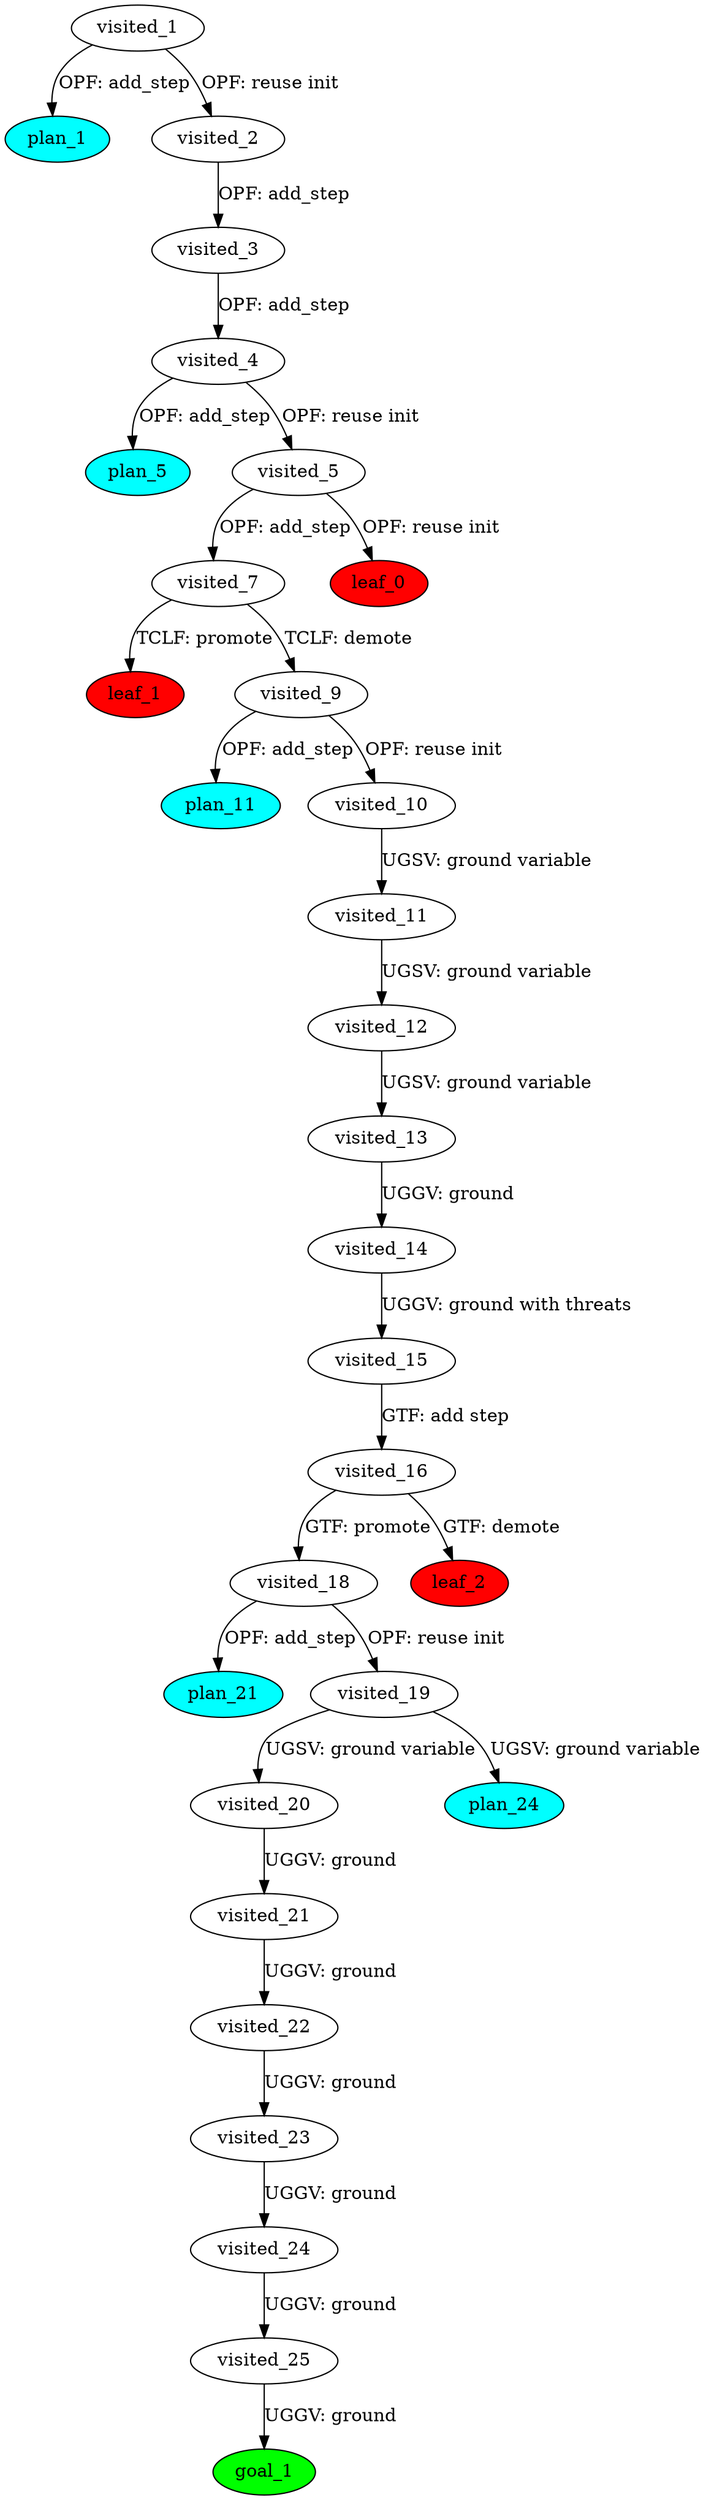digraph {
	"2812859a-1337-739e-8d4f-5d272c7f0b79" [label=plan_0 fillcolor=cyan style=filled]
	"2812859a-1337-739e-8d4f-5d272c7f0b79" [label=visited_1 fillcolor=white style=filled]
	"785299f4-175b-a98d-f814-01027de1bdfe" [label=plan_1 fillcolor=cyan style=filled]
	"2812859a-1337-739e-8d4f-5d272c7f0b79" -> "785299f4-175b-a98d-f814-01027de1bdfe" [label="OPF: add_step"]
	"d32e6dcd-83bc-9478-dd6a-c7b86778043b" [label=plan_2 fillcolor=cyan style=filled]
	"2812859a-1337-739e-8d4f-5d272c7f0b79" -> "d32e6dcd-83bc-9478-dd6a-c7b86778043b" [label="OPF: reuse init"]
	"d32e6dcd-83bc-9478-dd6a-c7b86778043b" [label=visited_2 fillcolor=white style=filled]
	"de8ede0b-a85c-6e4a-004b-6fabfcf56188" [label=plan_3 fillcolor=cyan style=filled]
	"d32e6dcd-83bc-9478-dd6a-c7b86778043b" -> "de8ede0b-a85c-6e4a-004b-6fabfcf56188" [label="OPF: add_step"]
	"de8ede0b-a85c-6e4a-004b-6fabfcf56188" [label=visited_3 fillcolor=white style=filled]
	"03802b70-8d03-c91e-4f8d-5238288b78b5" [label=plan_4 fillcolor=cyan style=filled]
	"de8ede0b-a85c-6e4a-004b-6fabfcf56188" -> "03802b70-8d03-c91e-4f8d-5238288b78b5" [label="OPF: add_step"]
	"03802b70-8d03-c91e-4f8d-5238288b78b5" [label=visited_4 fillcolor=white style=filled]
	"11df12d7-dd30-de89-22f2-35f2e11b868d" [label=plan_5 fillcolor=cyan style=filled]
	"03802b70-8d03-c91e-4f8d-5238288b78b5" -> "11df12d7-dd30-de89-22f2-35f2e11b868d" [label="OPF: add_step"]
	"de9e3757-5260-001e-eecf-67d2749176f4" [label=plan_6 fillcolor=cyan style=filled]
	"03802b70-8d03-c91e-4f8d-5238288b78b5" -> "de9e3757-5260-001e-eecf-67d2749176f4" [label="OPF: reuse init"]
	"de9e3757-5260-001e-eecf-67d2749176f4" [label=visited_5 fillcolor=white style=filled]
	"3d225c30-b28f-41de-fb14-0bc3304b8590" [label=plan_7 fillcolor=cyan style=filled]
	"de9e3757-5260-001e-eecf-67d2749176f4" -> "3d225c30-b28f-41de-fb14-0bc3304b8590" [label="OPF: add_step"]
	"1986b4b2-70b7-e868-d854-80f0dfcaf0b7" [label=plan_8 fillcolor=cyan style=filled]
	"de9e3757-5260-001e-eecf-67d2749176f4" -> "1986b4b2-70b7-e868-d854-80f0dfcaf0b7" [label="OPF: reuse init"]
	"1986b4b2-70b7-e868-d854-80f0dfcaf0b7" [label=visited_6 fillcolor=white style=filled]
	"1986b4b2-70b7-e868-d854-80f0dfcaf0b7" [label=leaf_0 fillcolor=red style=filled]
	"3d225c30-b28f-41de-fb14-0bc3304b8590" [label=visited_7 fillcolor=white style=filled]
	"1327f1bc-2784-378f-f84f-16b3a79fbfaf" [label=plan_9 fillcolor=cyan style=filled]
	"3d225c30-b28f-41de-fb14-0bc3304b8590" -> "1327f1bc-2784-378f-f84f-16b3a79fbfaf" [label="TCLF: promote"]
	"43d88870-f81d-baa1-c812-0a8e78308930" [label=plan_10 fillcolor=cyan style=filled]
	"3d225c30-b28f-41de-fb14-0bc3304b8590" -> "43d88870-f81d-baa1-c812-0a8e78308930" [label="TCLF: demote"]
	"1327f1bc-2784-378f-f84f-16b3a79fbfaf" [label=visited_8 fillcolor=white style=filled]
	"1327f1bc-2784-378f-f84f-16b3a79fbfaf" [label=leaf_1 fillcolor=red style=filled]
	"43d88870-f81d-baa1-c812-0a8e78308930" [label=visited_9 fillcolor=white style=filled]
	"65c17795-b155-16bc-9f8d-ed9756abf2f1" [label=plan_11 fillcolor=cyan style=filled]
	"43d88870-f81d-baa1-c812-0a8e78308930" -> "65c17795-b155-16bc-9f8d-ed9756abf2f1" [label="OPF: add_step"]
	"b4323070-a23d-4c2f-c2a7-96891933918c" [label=plan_12 fillcolor=cyan style=filled]
	"43d88870-f81d-baa1-c812-0a8e78308930" -> "b4323070-a23d-4c2f-c2a7-96891933918c" [label="OPF: reuse init"]
	"b4323070-a23d-4c2f-c2a7-96891933918c" [label=visited_10 fillcolor=white style=filled]
	"2a96e1e2-7194-eae2-19ba-d7aedf615a5c" [label=plan_13 fillcolor=cyan style=filled]
	"b4323070-a23d-4c2f-c2a7-96891933918c" -> "2a96e1e2-7194-eae2-19ba-d7aedf615a5c" [label="UGSV: ground variable"]
	"2a96e1e2-7194-eae2-19ba-d7aedf615a5c" [label=visited_11 fillcolor=white style=filled]
	"0e5dd462-cbd0-0ef2-530a-37df0bc61066" [label=plan_14 fillcolor=cyan style=filled]
	"2a96e1e2-7194-eae2-19ba-d7aedf615a5c" -> "0e5dd462-cbd0-0ef2-530a-37df0bc61066" [label="UGSV: ground variable"]
	"0e5dd462-cbd0-0ef2-530a-37df0bc61066" [label=visited_12 fillcolor=white style=filled]
	"2e183554-cae2-8e66-ae8a-781390e0a95b" [label=plan_15 fillcolor=cyan style=filled]
	"0e5dd462-cbd0-0ef2-530a-37df0bc61066" -> "2e183554-cae2-8e66-ae8a-781390e0a95b" [label="UGSV: ground variable"]
	"2e183554-cae2-8e66-ae8a-781390e0a95b" [label=visited_13 fillcolor=white style=filled]
	"9c07a751-1437-4509-2cd1-586a2b840c67" [label=plan_16 fillcolor=cyan style=filled]
	"2e183554-cae2-8e66-ae8a-781390e0a95b" -> "9c07a751-1437-4509-2cd1-586a2b840c67" [label="UGGV: ground"]
	"9c07a751-1437-4509-2cd1-586a2b840c67" [label=visited_14 fillcolor=white style=filled]
	"9549c931-e9af-299d-7f67-1eec3da70577" [label=plan_17 fillcolor=cyan style=filled]
	"9c07a751-1437-4509-2cd1-586a2b840c67" -> "9549c931-e9af-299d-7f67-1eec3da70577" [label="UGGV: ground with threats"]
	"9549c931-e9af-299d-7f67-1eec3da70577" [label=visited_15 fillcolor=white style=filled]
	"a34db7c5-760d-ebbb-3b70-b3a124a35cf2" [label=plan_18 fillcolor=cyan style=filled]
	"9549c931-e9af-299d-7f67-1eec3da70577" -> "a34db7c5-760d-ebbb-3b70-b3a124a35cf2" [label="GTF: add step"]
	"a34db7c5-760d-ebbb-3b70-b3a124a35cf2" [label=visited_16 fillcolor=white style=filled]
	"da743152-627b-41a1-ffd6-f23232ffe294" [label=plan_19 fillcolor=cyan style=filled]
	"a34db7c5-760d-ebbb-3b70-b3a124a35cf2" -> "da743152-627b-41a1-ffd6-f23232ffe294" [label="GTF: promote"]
	"61a11729-3cb9-8350-1b4d-a0fe7bb38605" [label=plan_20 fillcolor=cyan style=filled]
	"a34db7c5-760d-ebbb-3b70-b3a124a35cf2" -> "61a11729-3cb9-8350-1b4d-a0fe7bb38605" [label="GTF: demote"]
	"61a11729-3cb9-8350-1b4d-a0fe7bb38605" [label=visited_17 fillcolor=white style=filled]
	"61a11729-3cb9-8350-1b4d-a0fe7bb38605" [label=leaf_2 fillcolor=red style=filled]
	"da743152-627b-41a1-ffd6-f23232ffe294" [label=visited_18 fillcolor=white style=filled]
	"4bbe4aff-9326-dffd-5be4-bf5192698698" [label=plan_21 fillcolor=cyan style=filled]
	"da743152-627b-41a1-ffd6-f23232ffe294" -> "4bbe4aff-9326-dffd-5be4-bf5192698698" [label="OPF: add_step"]
	"c478f6f1-b88e-c318-c16d-83edad81f8bd" [label=plan_22 fillcolor=cyan style=filled]
	"da743152-627b-41a1-ffd6-f23232ffe294" -> "c478f6f1-b88e-c318-c16d-83edad81f8bd" [label="OPF: reuse init"]
	"c478f6f1-b88e-c318-c16d-83edad81f8bd" [label=visited_19 fillcolor=white style=filled]
	"2303f6c6-d69d-42f1-ae4c-84ffa8c01f05" [label=plan_23 fillcolor=cyan style=filled]
	"c478f6f1-b88e-c318-c16d-83edad81f8bd" -> "2303f6c6-d69d-42f1-ae4c-84ffa8c01f05" [label="UGSV: ground variable"]
	"a0a11839-e745-7704-18df-bc3ca0d4de3d" [label=plan_24 fillcolor=cyan style=filled]
	"c478f6f1-b88e-c318-c16d-83edad81f8bd" -> "a0a11839-e745-7704-18df-bc3ca0d4de3d" [label="UGSV: ground variable"]
	"2303f6c6-d69d-42f1-ae4c-84ffa8c01f05" [label=visited_20 fillcolor=white style=filled]
	"c9e26074-4f16-39a0-0a17-991ea5769411" [label=plan_25 fillcolor=cyan style=filled]
	"2303f6c6-d69d-42f1-ae4c-84ffa8c01f05" -> "c9e26074-4f16-39a0-0a17-991ea5769411" [label="UGGV: ground"]
	"c9e26074-4f16-39a0-0a17-991ea5769411" [label=visited_21 fillcolor=white style=filled]
	"5d678bb1-945e-f2e4-088a-93ec70d9c9f8" [label=plan_26 fillcolor=cyan style=filled]
	"c9e26074-4f16-39a0-0a17-991ea5769411" -> "5d678bb1-945e-f2e4-088a-93ec70d9c9f8" [label="UGGV: ground"]
	"5d678bb1-945e-f2e4-088a-93ec70d9c9f8" [label=visited_22 fillcolor=white style=filled]
	"e8dd5e5a-1712-fb16-21a4-344fbb7bee03" [label=plan_27 fillcolor=cyan style=filled]
	"5d678bb1-945e-f2e4-088a-93ec70d9c9f8" -> "e8dd5e5a-1712-fb16-21a4-344fbb7bee03" [label="UGGV: ground"]
	"e8dd5e5a-1712-fb16-21a4-344fbb7bee03" [label=visited_23 fillcolor=white style=filled]
	"6a5e6920-bf5a-e7e6-53a3-dd5a4b8c5bdc" [label=plan_28 fillcolor=cyan style=filled]
	"e8dd5e5a-1712-fb16-21a4-344fbb7bee03" -> "6a5e6920-bf5a-e7e6-53a3-dd5a4b8c5bdc" [label="UGGV: ground"]
	"6a5e6920-bf5a-e7e6-53a3-dd5a4b8c5bdc" [label=visited_24 fillcolor=white style=filled]
	"c958e75e-21d5-3971-3367-49b52cf6bf75" [label=plan_29 fillcolor=cyan style=filled]
	"6a5e6920-bf5a-e7e6-53a3-dd5a4b8c5bdc" -> "c958e75e-21d5-3971-3367-49b52cf6bf75" [label="UGGV: ground"]
	"c958e75e-21d5-3971-3367-49b52cf6bf75" [label=visited_25 fillcolor=white style=filled]
	"5da8d6d2-f8b3-8a8b-e05f-b8bc8a16a06c" [label=plan_30 fillcolor=cyan style=filled]
	"c958e75e-21d5-3971-3367-49b52cf6bf75" -> "5da8d6d2-f8b3-8a8b-e05f-b8bc8a16a06c" [label="UGGV: ground"]
	"5da8d6d2-f8b3-8a8b-e05f-b8bc8a16a06c" [label=visited_26 fillcolor=white style=filled]
	"5da8d6d2-f8b3-8a8b-e05f-b8bc8a16a06c" [label=goal_1 fillcolor=green style=filled]
}
